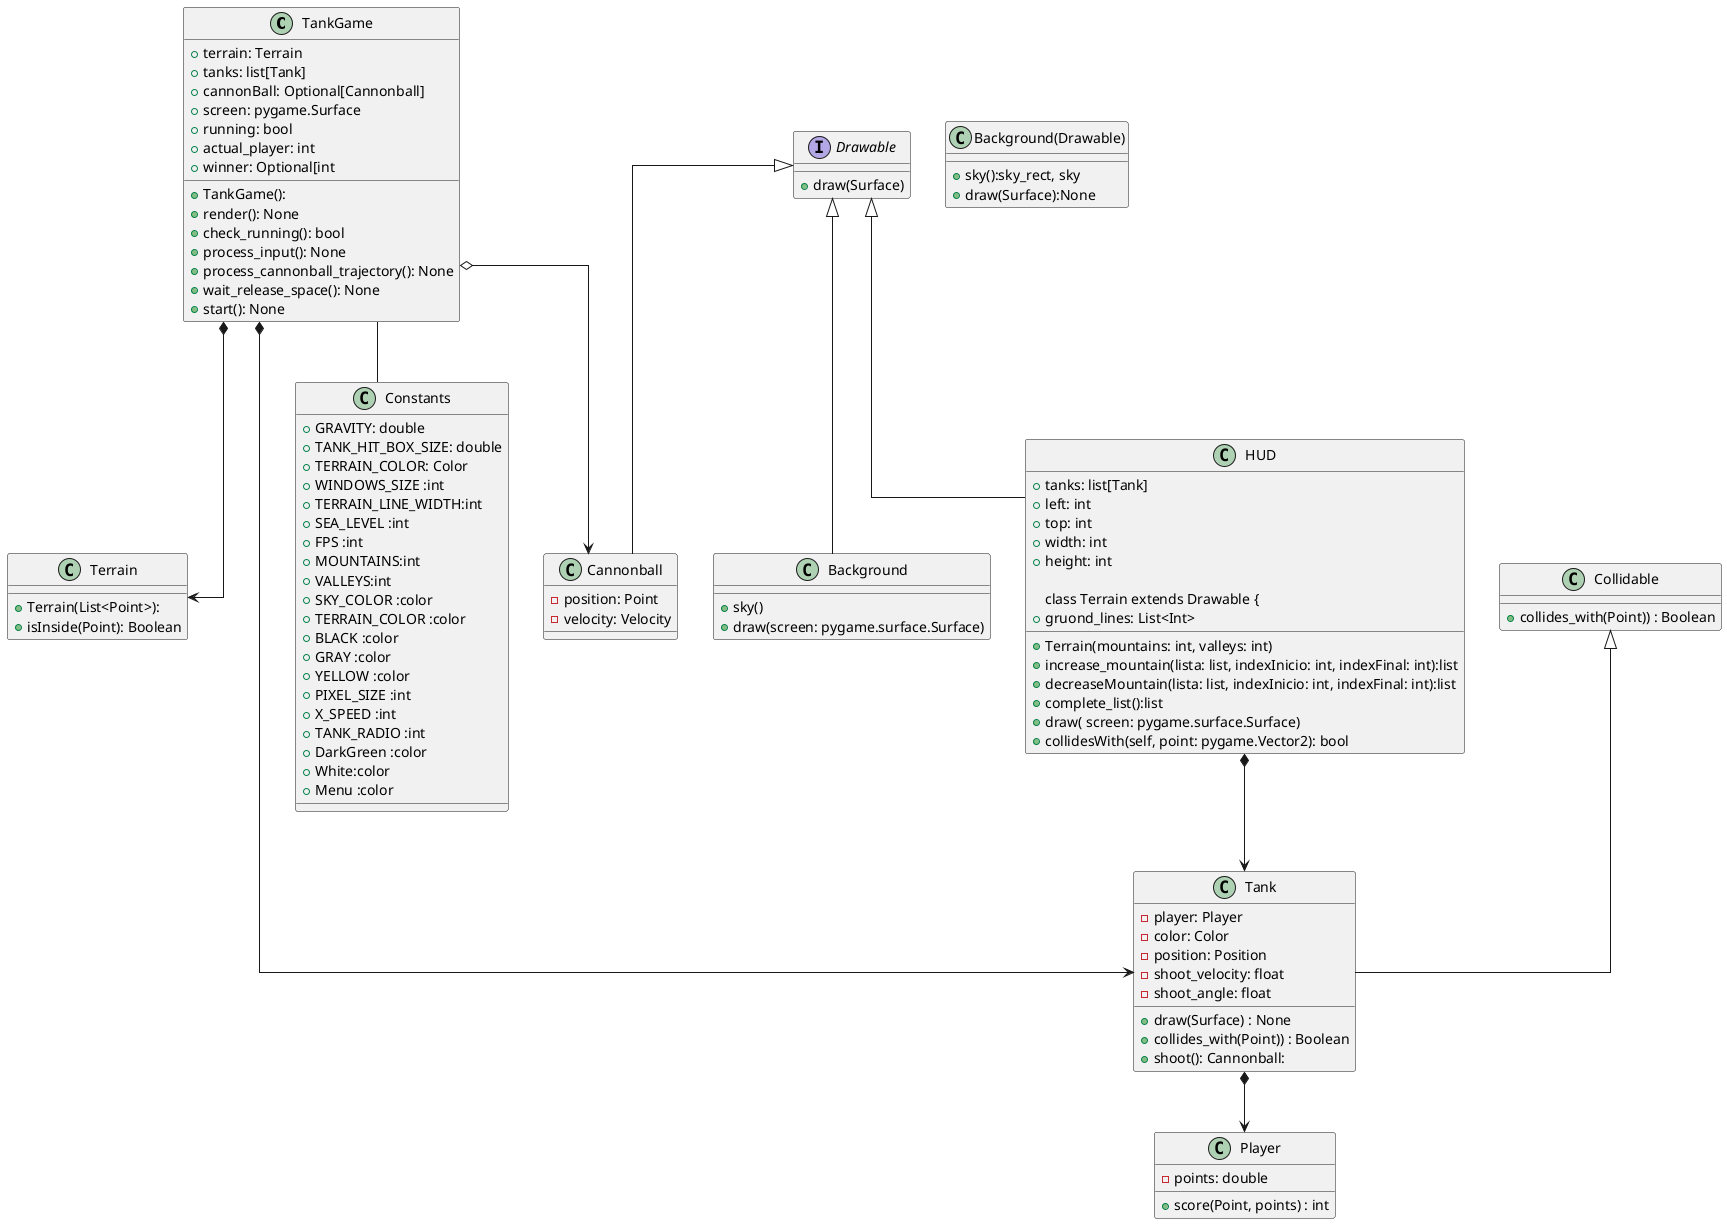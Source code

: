 @startuml

top to bottom direction
skinparam linetype ortho

' Fco
class TankGame {
    + terrain: Terrain
    + tanks: list[Tank]
    + cannonBall: Optional[Cannonball]
    + screen: pygame.Surface
    + running: bool
    + actual_player: int
    + winner: Optional[int

    + TankGame():
    + render(): None
    + check_running(): bool
    + process_input(): None
    + process_cannonball_trajectory(): None
    + wait_release_space(): None
    + start(): None

}

class Cannonball extends Drawable {
    - position: Point
    - velocity: Velocity
}

interface Drawable {
    + draw(Surface)
}
class Background extends Drawable{
    +sky()
    +draw(screen: pygame.surface.Surface)
}
class HUD extends Drawable{
    + tanks: list[Tank]
    + left: int
    + top: int
    + width: int
    + height: int

class Terrain extends Drawable {
    +gruond_lines: List<Int>

    + Terrain(mountains: int, valleys: int)
    +increase_mountain(lista: list, indexInicio: int, indexFinal: int):list
    +decreaseMountain(lista: list, indexInicio: int, indexFinal: int):list
    +complete_list():list
    +draw( screen: pygame.surface.Surface)
    +collidesWith(self, point: pygame.Vector2): bool
}
class Collidable {
 +collides_with(Point)) : Boolean
}
class Terrain {
    + Terrain(List<Point>):
    + isInside(Point): Boolean
}
class Background(Drawable){

    + sky():sky_rect, sky
    + draw(Surface):None
}
class Tank extends Collidable  {
    - player: Player
    - color: Color
    - position: Position
    -shoot_velocity: float
    -shoot_angle: float

    +draw(Surface) : None
    +collides_with(Point)) : Boolean
    +shoot(): Cannonball:
}

class Player {
    - points: double
    +score(Point, points) : int
}

class Constants {
    + GRAVITY: double
    + TANK_HIT_BOX_SIZE: double
    + TERRAIN_COLOR: Color
    + WINDOWS_SIZE :int
    + TERRAIN_LINE_WIDTH:int
    + SEA_LEVEL :int
    + FPS :int
    +MOUNTAINS:int
    +VALLEYS:int
    +SKY_COLOR :color
    +TERRAIN_COLOR :color
    +BLACK :color
    +GRAY :color
    +YELLOW :color
    +PIXEL_SIZE :int
    +X_SPEED :int
    +TANK_RADIO :int
    +DarkGreen :color
    +White:color
    +Menu :color
}

TankGame -- Constants

TankGame *--> Tank
TankGame o--> Cannonball
TankGame *--> Terrain
Tank *--> Player
HUD *--> Tank

@enduml